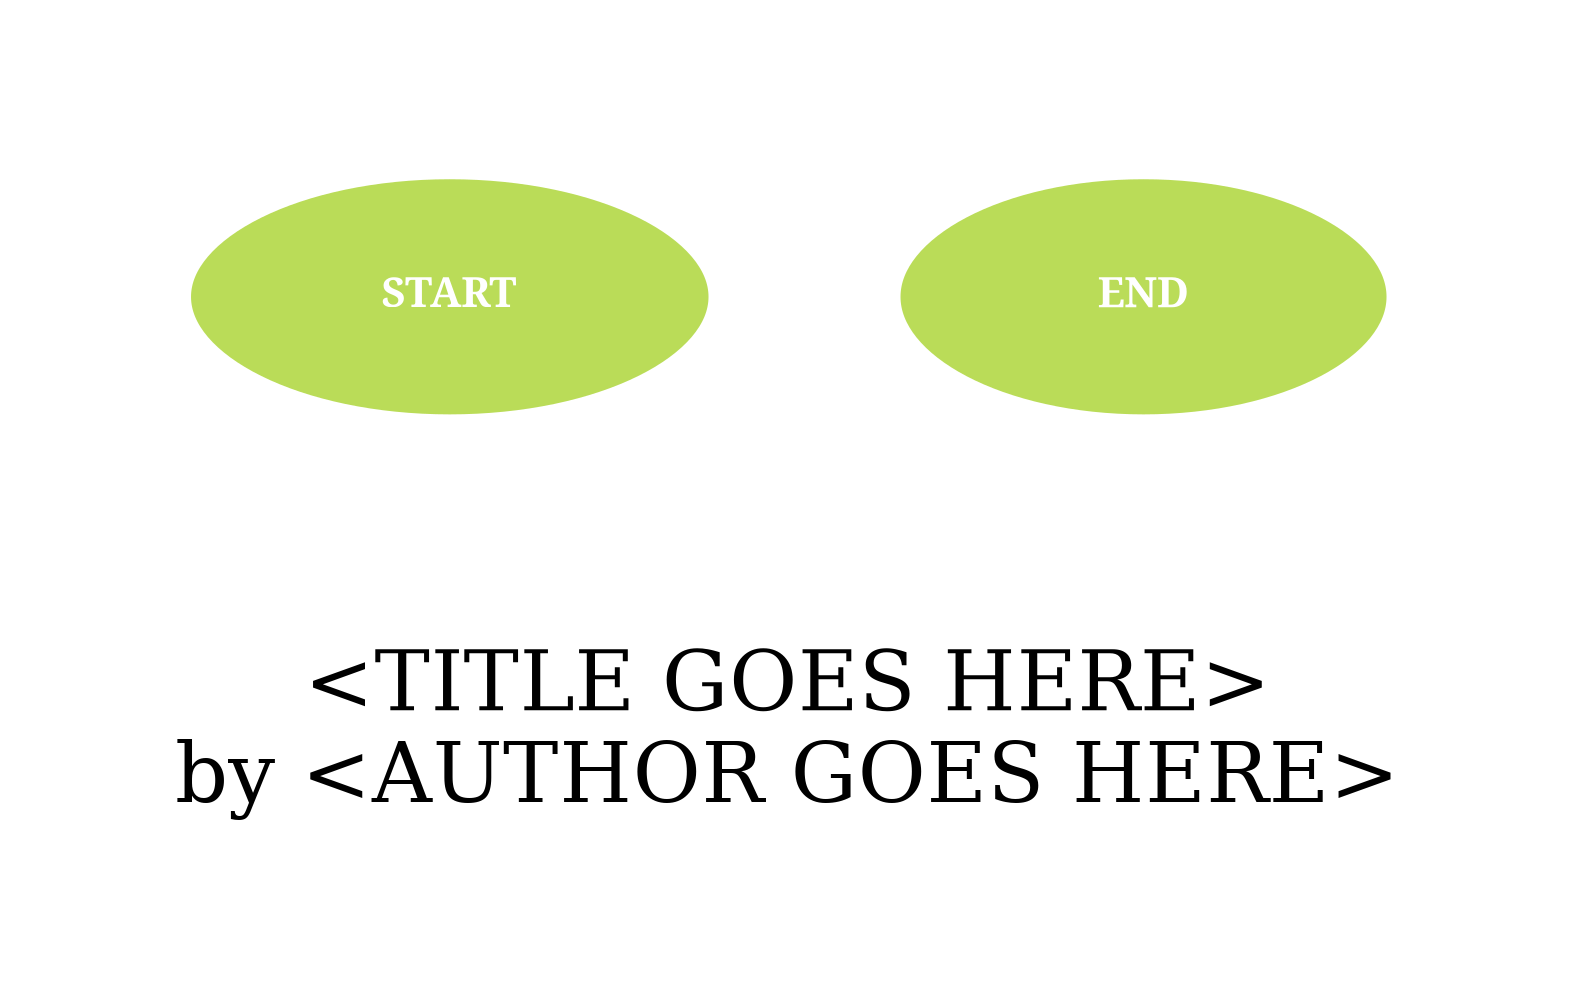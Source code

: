 digraph G {

  //== graph setup ==//
  fontsize="40"; label="\n\n<TITLE GOES HERE>\nby <AUTHOR GOES HERE>";
  margin="1"; nodesep=1; ranksep=1;

  //====================//
  // NODES
  //====================//

  //== base node setup ==//
  node [ fontname="serif bold" penwidth=20 style=filled fontcolor=white color=white fontsize=20 margin=0.5 ];

  //== terminal node setup ==//
  node [ shape=oval fillcolor="#badc58" ];

  start [ label="     START     " ];
  end [ label="      END      " ];
 
  //== decision node setup ==//
  node [ shape=diamond fillcolor="#ff7979" ];

  // <DECISION NODES GO HERE>
 
  //== process node setup ==//
  node [ shape=box fillcolor="#686de0" ];

  // <PROCESS NODES GO HERE>

  //== input/output node setup ==//
  node [ shape=box fillcolor="#f9ca24" fontname="courier bold" ];

  //====================//
  // EDGES 
  //====================//

  //== base edge setup ==//
  edge [ color="#badc58" fontsize=20 penwidth=4 arrowsize=1.5 fontname="serif" ];

  // <EDGES GO HERE>
}



